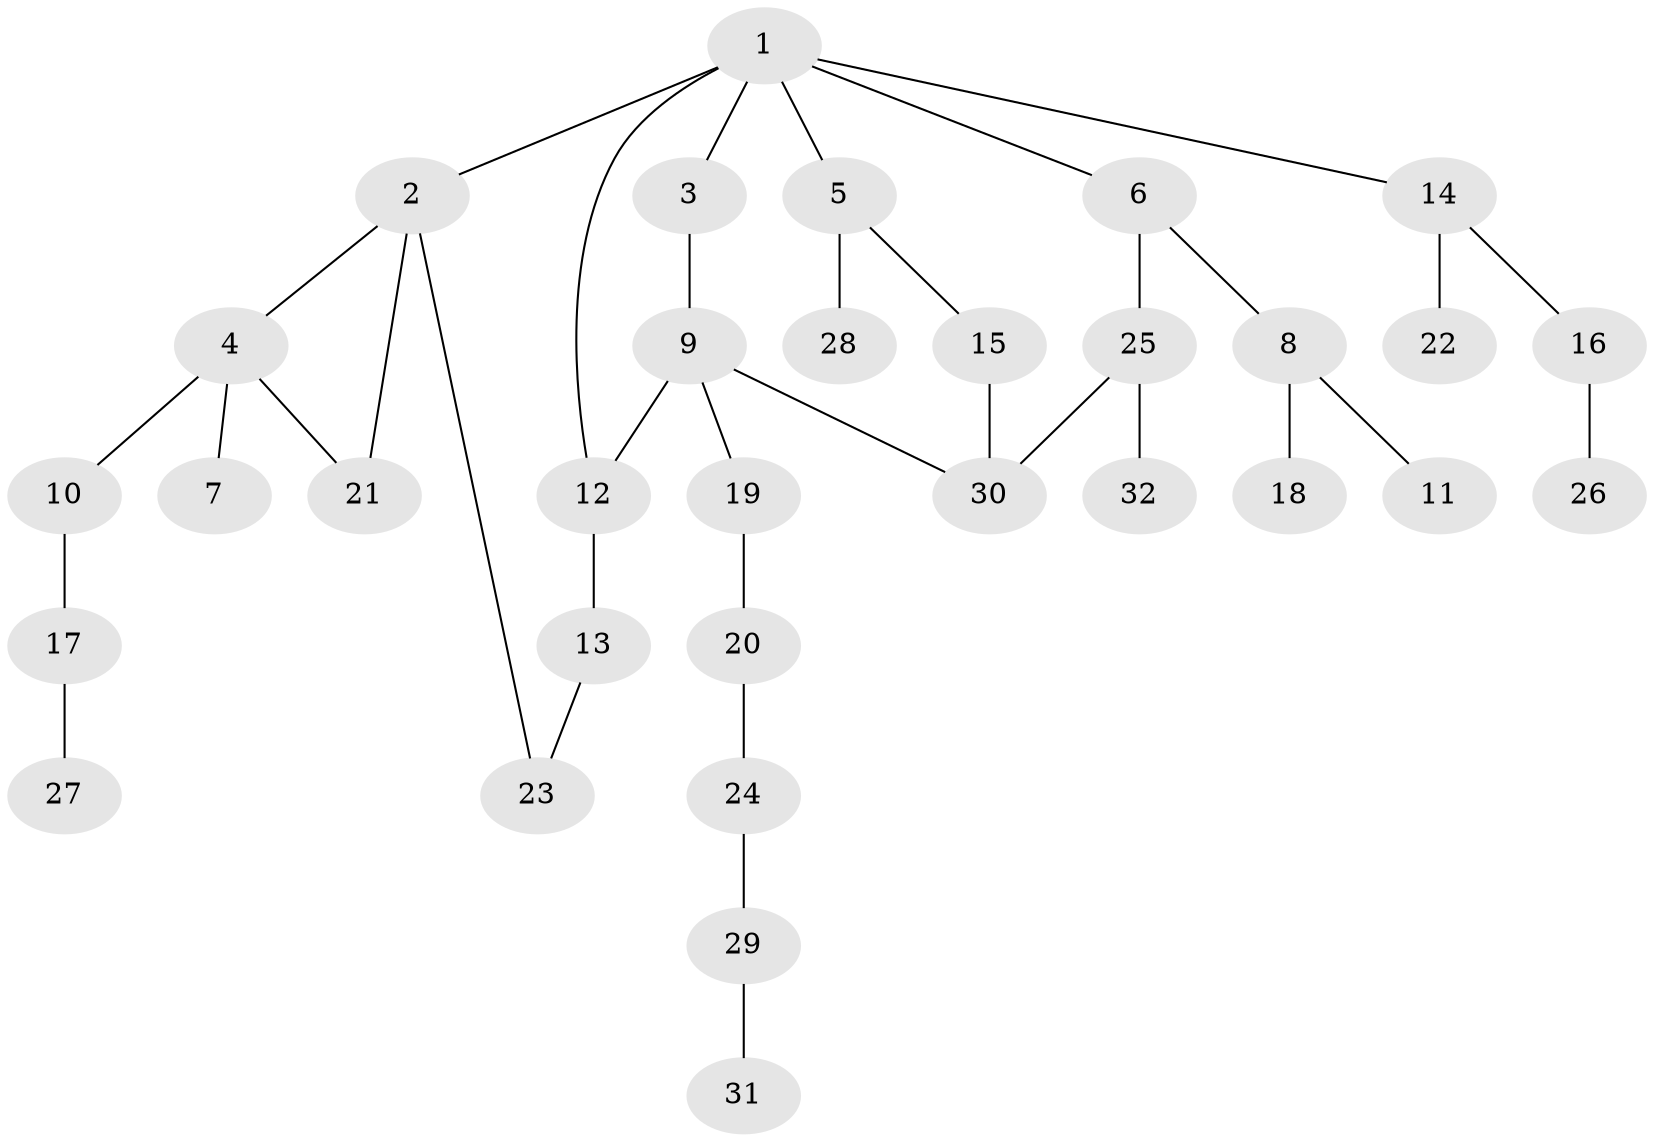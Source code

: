 // original degree distribution, {6: 0.016666666666666666, 5: 0.03333333333333333, 3: 0.16666666666666666, 4: 0.1, 1: 0.36666666666666664, 2: 0.31666666666666665}
// Generated by graph-tools (version 1.1) at 2025/34/03/09/25 02:34:10]
// undirected, 32 vertices, 36 edges
graph export_dot {
graph [start="1"]
  node [color=gray90,style=filled];
  1;
  2;
  3;
  4;
  5;
  6;
  7;
  8;
  9;
  10;
  11;
  12;
  13;
  14;
  15;
  16;
  17;
  18;
  19;
  20;
  21;
  22;
  23;
  24;
  25;
  26;
  27;
  28;
  29;
  30;
  31;
  32;
  1 -- 2 [weight=1.0];
  1 -- 3 [weight=1.0];
  1 -- 5 [weight=1.0];
  1 -- 6 [weight=1.0];
  1 -- 12 [weight=1.0];
  1 -- 14 [weight=1.0];
  2 -- 4 [weight=1.0];
  2 -- 21 [weight=1.0];
  2 -- 23 [weight=1.0];
  3 -- 9 [weight=4.0];
  4 -- 7 [weight=1.0];
  4 -- 10 [weight=1.0];
  4 -- 21 [weight=1.0];
  5 -- 15 [weight=1.0];
  5 -- 28 [weight=1.0];
  6 -- 8 [weight=1.0];
  6 -- 25 [weight=1.0];
  8 -- 11 [weight=1.0];
  8 -- 18 [weight=1.0];
  9 -- 12 [weight=1.0];
  9 -- 19 [weight=1.0];
  9 -- 30 [weight=1.0];
  10 -- 17 [weight=1.0];
  12 -- 13 [weight=1.0];
  13 -- 23 [weight=1.0];
  14 -- 16 [weight=1.0];
  14 -- 22 [weight=1.0];
  15 -- 30 [weight=1.0];
  16 -- 26 [weight=1.0];
  17 -- 27 [weight=1.0];
  19 -- 20 [weight=1.0];
  20 -- 24 [weight=1.0];
  24 -- 29 [weight=1.0];
  25 -- 30 [weight=1.0];
  25 -- 32 [weight=1.0];
  29 -- 31 [weight=1.0];
}
